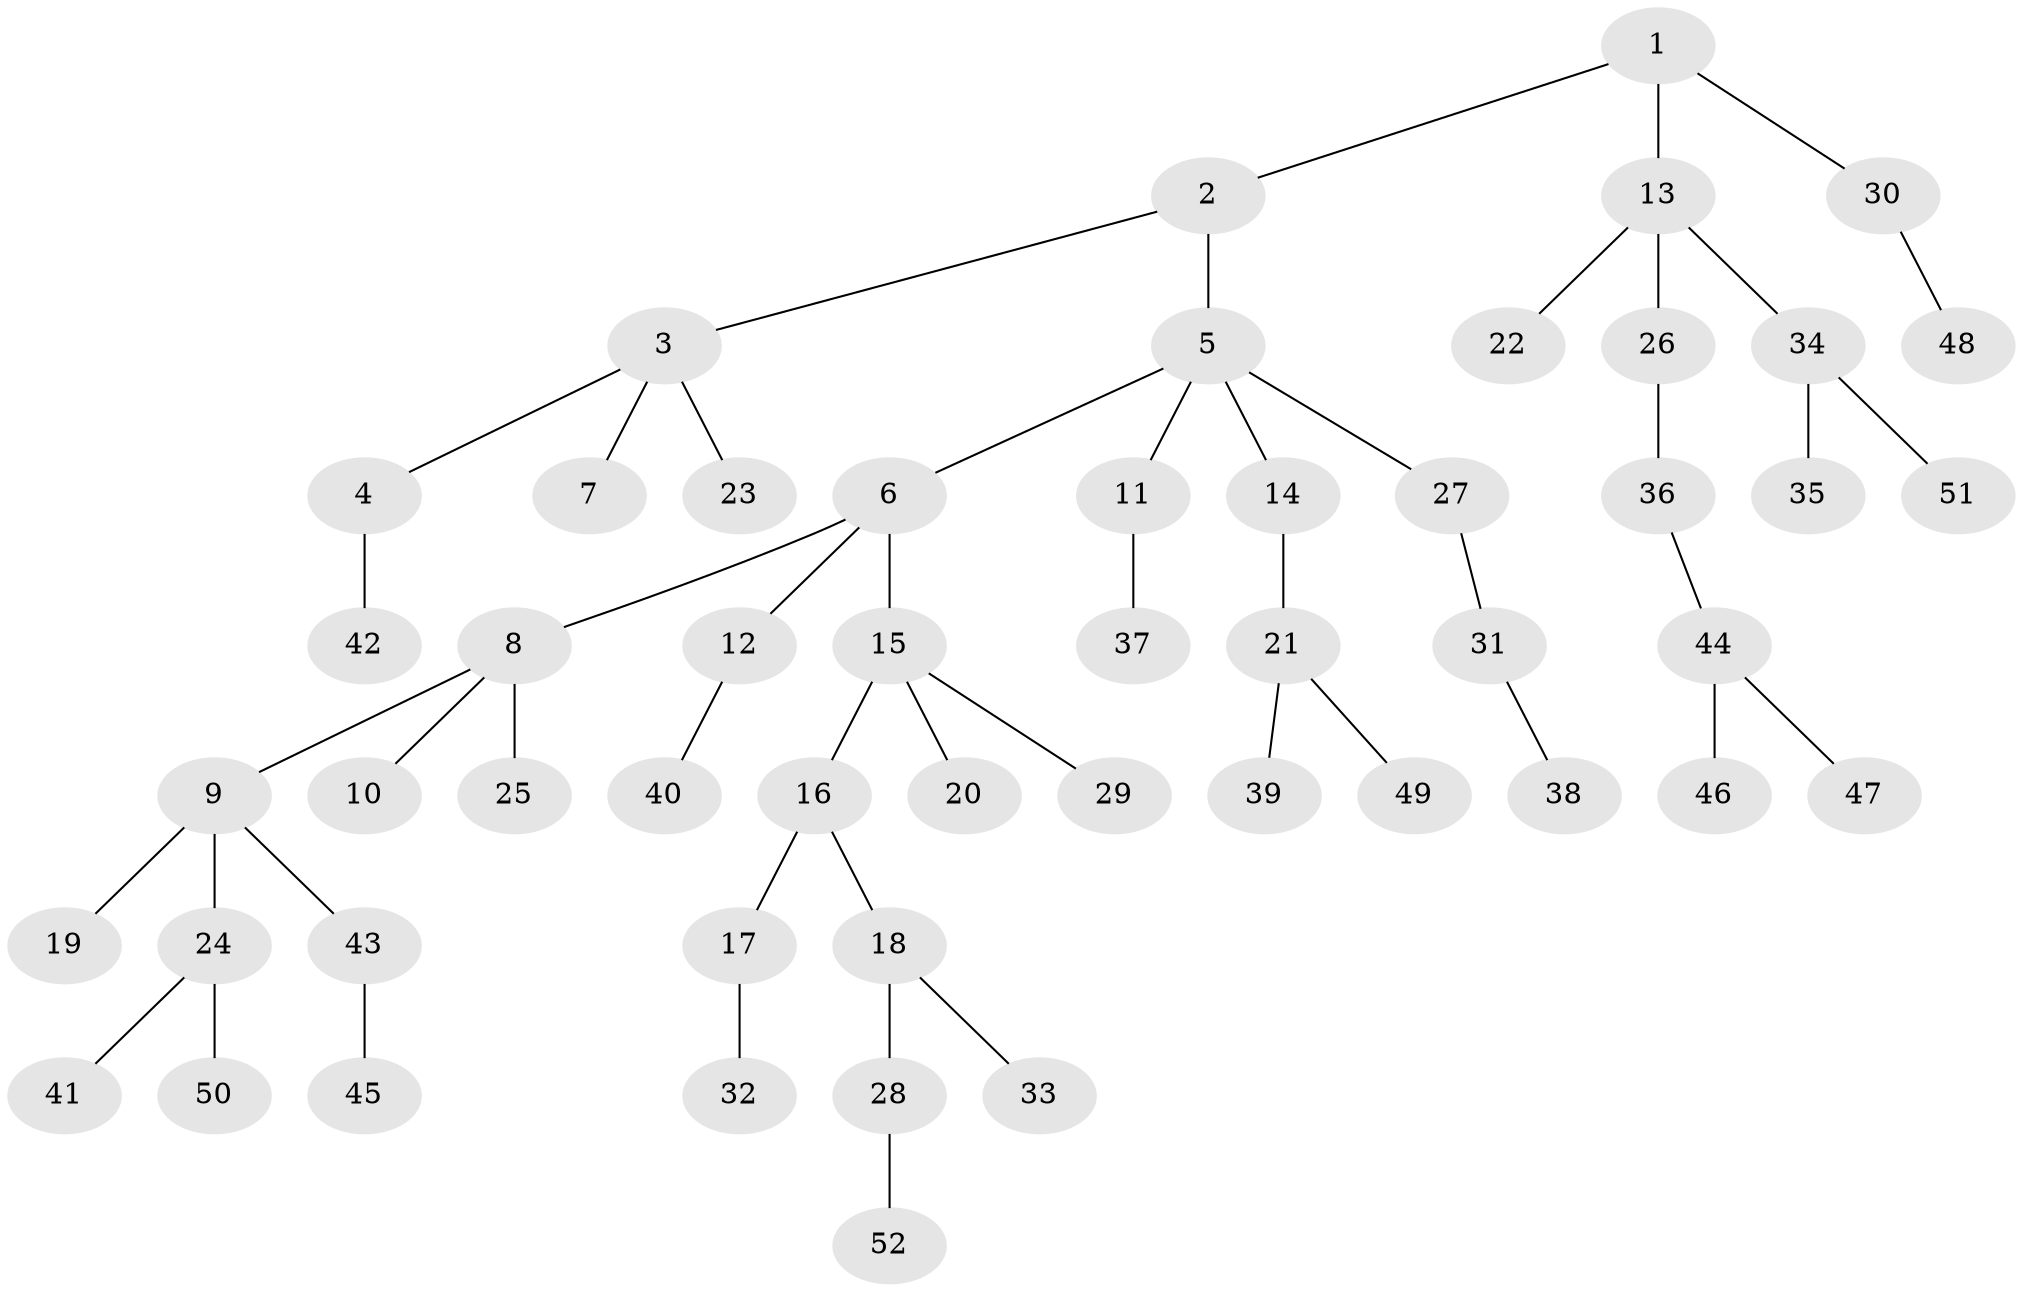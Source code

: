 // coarse degree distribution, {3: 0.23529411764705882, 1: 0.5588235294117647, 5: 0.029411764705882353, 6: 0.029411764705882353, 4: 0.029411764705882353, 2: 0.11764705882352941}
// Generated by graph-tools (version 1.1) at 2025/24/03/03/25 07:24:08]
// undirected, 52 vertices, 51 edges
graph export_dot {
graph [start="1"]
  node [color=gray90,style=filled];
  1;
  2;
  3;
  4;
  5;
  6;
  7;
  8;
  9;
  10;
  11;
  12;
  13;
  14;
  15;
  16;
  17;
  18;
  19;
  20;
  21;
  22;
  23;
  24;
  25;
  26;
  27;
  28;
  29;
  30;
  31;
  32;
  33;
  34;
  35;
  36;
  37;
  38;
  39;
  40;
  41;
  42;
  43;
  44;
  45;
  46;
  47;
  48;
  49;
  50;
  51;
  52;
  1 -- 2;
  1 -- 13;
  1 -- 30;
  2 -- 3;
  2 -- 5;
  3 -- 4;
  3 -- 7;
  3 -- 23;
  4 -- 42;
  5 -- 6;
  5 -- 11;
  5 -- 14;
  5 -- 27;
  6 -- 8;
  6 -- 12;
  6 -- 15;
  8 -- 9;
  8 -- 10;
  8 -- 25;
  9 -- 19;
  9 -- 24;
  9 -- 43;
  11 -- 37;
  12 -- 40;
  13 -- 22;
  13 -- 26;
  13 -- 34;
  14 -- 21;
  15 -- 16;
  15 -- 20;
  15 -- 29;
  16 -- 17;
  16 -- 18;
  17 -- 32;
  18 -- 28;
  18 -- 33;
  21 -- 39;
  21 -- 49;
  24 -- 41;
  24 -- 50;
  26 -- 36;
  27 -- 31;
  28 -- 52;
  30 -- 48;
  31 -- 38;
  34 -- 35;
  34 -- 51;
  36 -- 44;
  43 -- 45;
  44 -- 46;
  44 -- 47;
}
